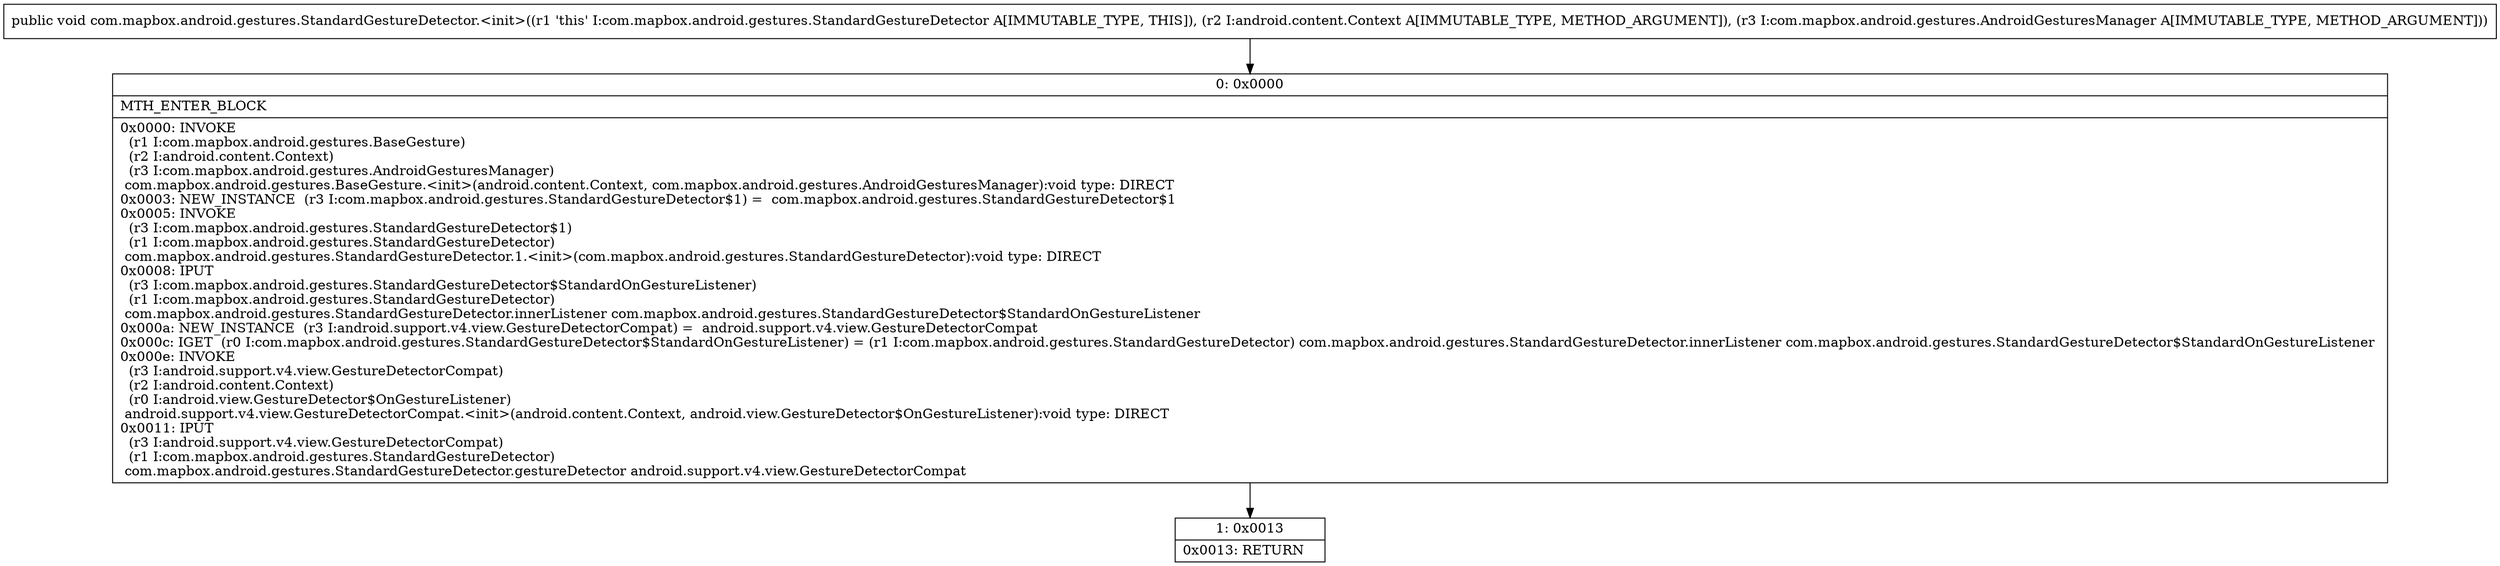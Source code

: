 digraph "CFG forcom.mapbox.android.gestures.StandardGestureDetector.\<init\>(Landroid\/content\/Context;Lcom\/mapbox\/android\/gestures\/AndroidGesturesManager;)V" {
Node_0 [shape=record,label="{0\:\ 0x0000|MTH_ENTER_BLOCK\l|0x0000: INVOKE  \l  (r1 I:com.mapbox.android.gestures.BaseGesture)\l  (r2 I:android.content.Context)\l  (r3 I:com.mapbox.android.gestures.AndroidGesturesManager)\l com.mapbox.android.gestures.BaseGesture.\<init\>(android.content.Context, com.mapbox.android.gestures.AndroidGesturesManager):void type: DIRECT \l0x0003: NEW_INSTANCE  (r3 I:com.mapbox.android.gestures.StandardGestureDetector$1) =  com.mapbox.android.gestures.StandardGestureDetector$1 \l0x0005: INVOKE  \l  (r3 I:com.mapbox.android.gestures.StandardGestureDetector$1)\l  (r1 I:com.mapbox.android.gestures.StandardGestureDetector)\l com.mapbox.android.gestures.StandardGestureDetector.1.\<init\>(com.mapbox.android.gestures.StandardGestureDetector):void type: DIRECT \l0x0008: IPUT  \l  (r3 I:com.mapbox.android.gestures.StandardGestureDetector$StandardOnGestureListener)\l  (r1 I:com.mapbox.android.gestures.StandardGestureDetector)\l com.mapbox.android.gestures.StandardGestureDetector.innerListener com.mapbox.android.gestures.StandardGestureDetector$StandardOnGestureListener \l0x000a: NEW_INSTANCE  (r3 I:android.support.v4.view.GestureDetectorCompat) =  android.support.v4.view.GestureDetectorCompat \l0x000c: IGET  (r0 I:com.mapbox.android.gestures.StandardGestureDetector$StandardOnGestureListener) = (r1 I:com.mapbox.android.gestures.StandardGestureDetector) com.mapbox.android.gestures.StandardGestureDetector.innerListener com.mapbox.android.gestures.StandardGestureDetector$StandardOnGestureListener \l0x000e: INVOKE  \l  (r3 I:android.support.v4.view.GestureDetectorCompat)\l  (r2 I:android.content.Context)\l  (r0 I:android.view.GestureDetector$OnGestureListener)\l android.support.v4.view.GestureDetectorCompat.\<init\>(android.content.Context, android.view.GestureDetector$OnGestureListener):void type: DIRECT \l0x0011: IPUT  \l  (r3 I:android.support.v4.view.GestureDetectorCompat)\l  (r1 I:com.mapbox.android.gestures.StandardGestureDetector)\l com.mapbox.android.gestures.StandardGestureDetector.gestureDetector android.support.v4.view.GestureDetectorCompat \l}"];
Node_1 [shape=record,label="{1\:\ 0x0013|0x0013: RETURN   \l}"];
MethodNode[shape=record,label="{public void com.mapbox.android.gestures.StandardGestureDetector.\<init\>((r1 'this' I:com.mapbox.android.gestures.StandardGestureDetector A[IMMUTABLE_TYPE, THIS]), (r2 I:android.content.Context A[IMMUTABLE_TYPE, METHOD_ARGUMENT]), (r3 I:com.mapbox.android.gestures.AndroidGesturesManager A[IMMUTABLE_TYPE, METHOD_ARGUMENT])) }"];
MethodNode -> Node_0;
Node_0 -> Node_1;
}

